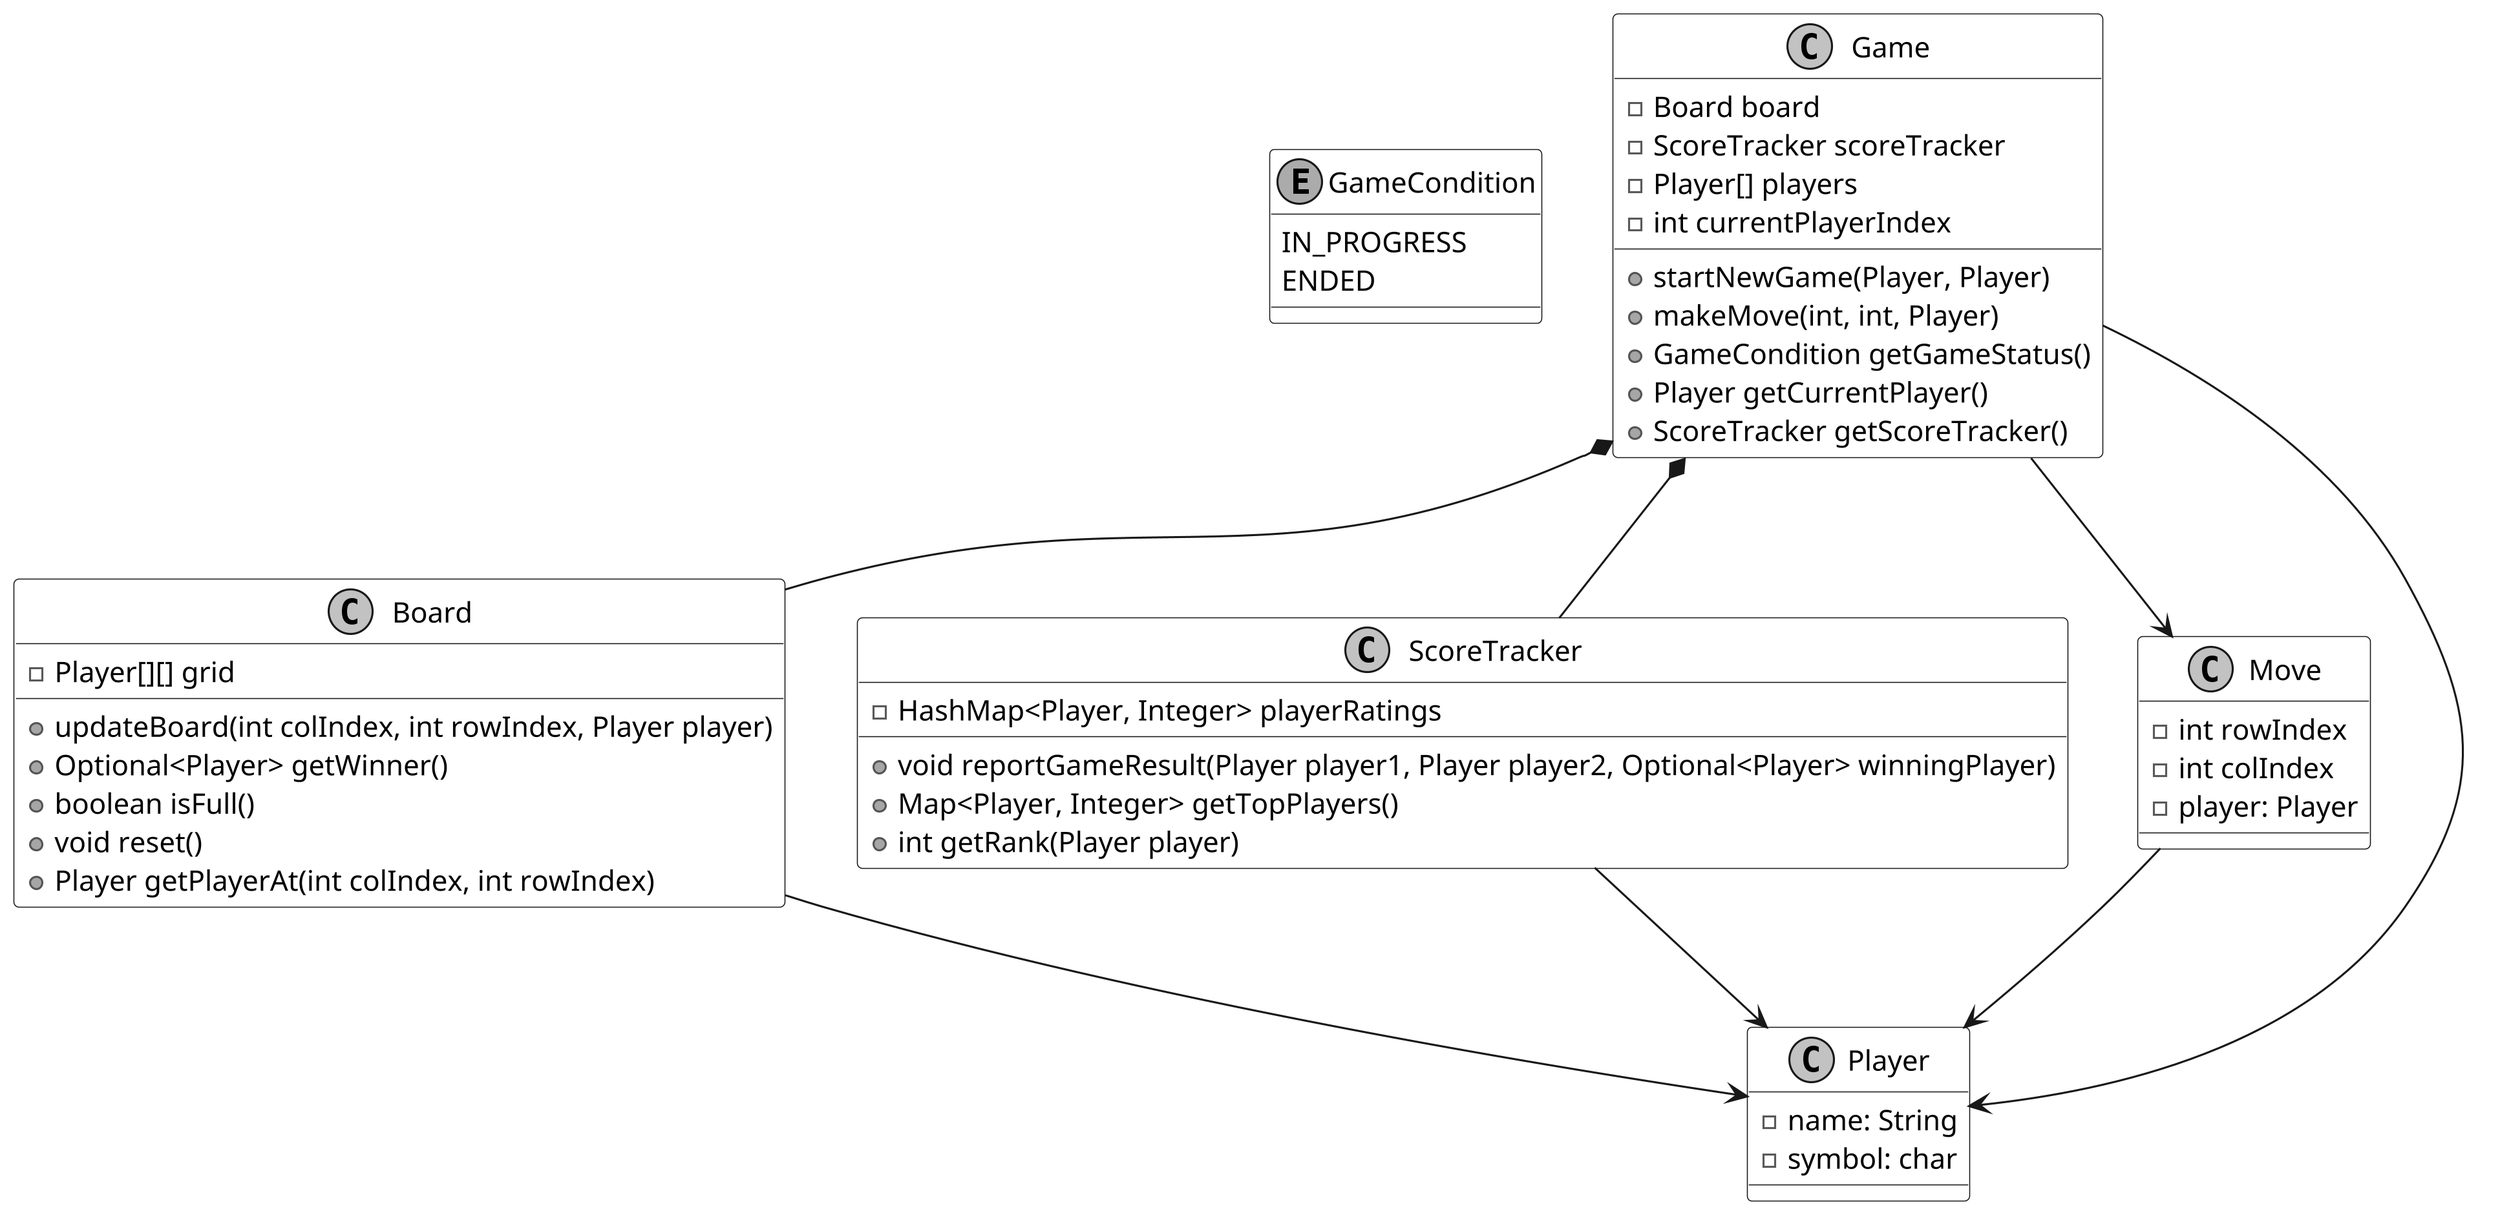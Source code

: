 @startuml
skinparam monochrome true
skinparam backgroundColor #FFFFFF
skinparam classBackgroundColor #FFFFFF
skinparam dpi 300

enum GameCondition {
    IN_PROGRESS
    ENDED
}

class Game {
    -Board board
    -ScoreTracker scoreTracker
    -Player[] players
    -int currentPlayerIndex
    +startNewGame(Player, Player)
    +makeMove(int, int, Player)
    +GameCondition getGameStatus()
    +Player getCurrentPlayer()
    +ScoreTracker getScoreTracker()
}

class Board {
    - Player[][] grid
    + updateBoard(int colIndex, int rowIndex, Player player)
    + Optional<Player> getWinner()
    + boolean isFull()
    + void reset()
    + Player getPlayerAt(int colIndex, int rowIndex)
}

class ScoreTracker{
    - HashMap<Player, Integer> playerRatings
    + void reportGameResult(Player player1, Player player2, Optional<Player> winningPlayer)
    + Map<Player, Integer> getTopPlayers()
+ int getRank(Player player)
}

class Move {
    -int rowIndex
    -int colIndex
    -player: Player
}

class Player {
    -name: String
    -symbol: char
}

' Relationships

Game *-- Board
Game *-- ScoreTracker
Game --> Player
Game --> Move
Board --> Player
Move --> Player
ScoreTracker --> Player

@enduml
